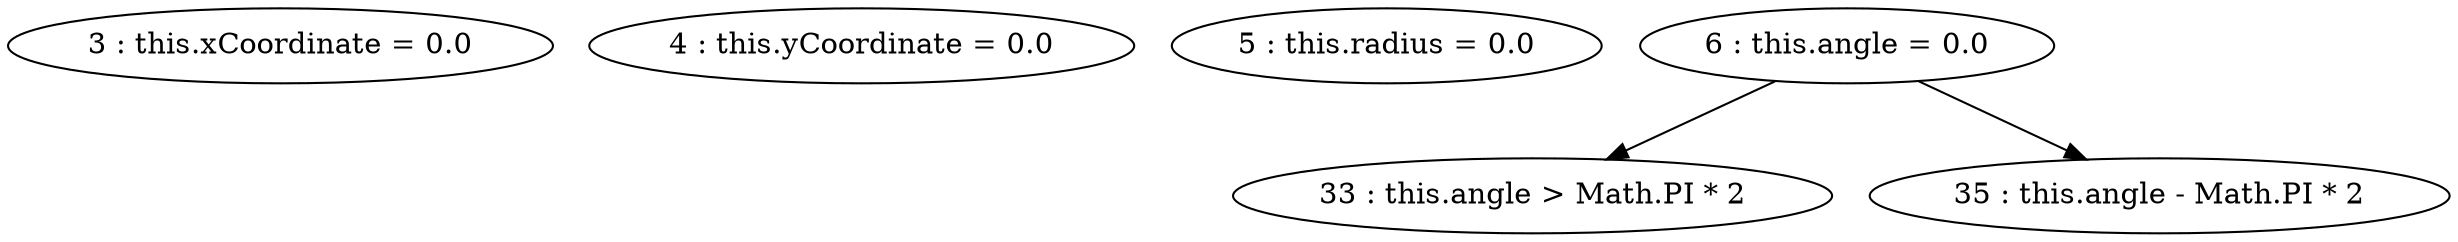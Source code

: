 digraph G {
"3 : this.xCoordinate = 0.0"
"4 : this.yCoordinate = 0.0"
"5 : this.radius = 0.0"
"6 : this.angle = 0.0"
"6 : this.angle = 0.0" -> "33 : this.angle > Math.PI * 2"
"6 : this.angle = 0.0" -> "35 : this.angle - Math.PI * 2"
"33 : this.angle > Math.PI * 2"
"35 : this.angle - Math.PI * 2"
}